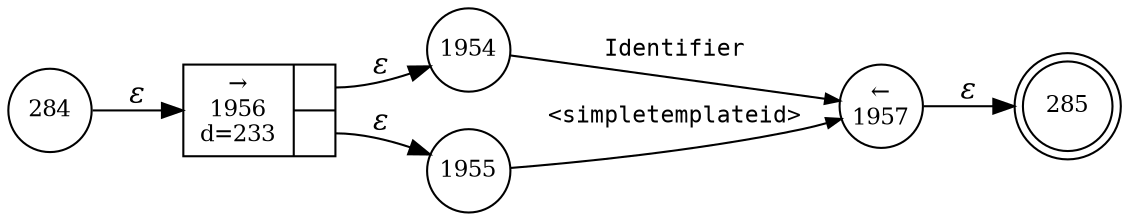 digraph ATN {
rankdir=LR;
s285[fontsize=11, label="285", shape=doublecircle, fixedsize=true, width=.6];
s1954[fontsize=11,label="1954", shape=circle, fixedsize=true, width=.55, peripheries=1];
s1955[fontsize=11,label="1955", shape=circle, fixedsize=true, width=.55, peripheries=1];
s1956[fontsize=11,label="{&rarr;\n1956\nd=233|{<p0>|<p1>}}", shape=record, fixedsize=false, peripheries=1];
s1957[fontsize=11,label="&larr;\n1957", shape=circle, fixedsize=true, width=.55, peripheries=1];
s284[fontsize=11,label="284", shape=circle, fixedsize=true, width=.55, peripheries=1];
s284 -> s1956 [fontname="Times-Italic", label="&epsilon;"];
s1956:p0 -> s1954 [fontname="Times-Italic", label="&epsilon;"];
s1956:p1 -> s1955 [fontname="Times-Italic", label="&epsilon;"];
s1954 -> s1957 [fontsize=11, fontname="Courier", arrowsize=.7, label = "Identifier", arrowhead = normal];
s1955 -> s1957 [fontsize=11, fontname="Courier", arrowsize=.7, label = "<simpletemplateid>", arrowhead = normal];
s1957 -> s285 [fontname="Times-Italic", label="&epsilon;"];
}
